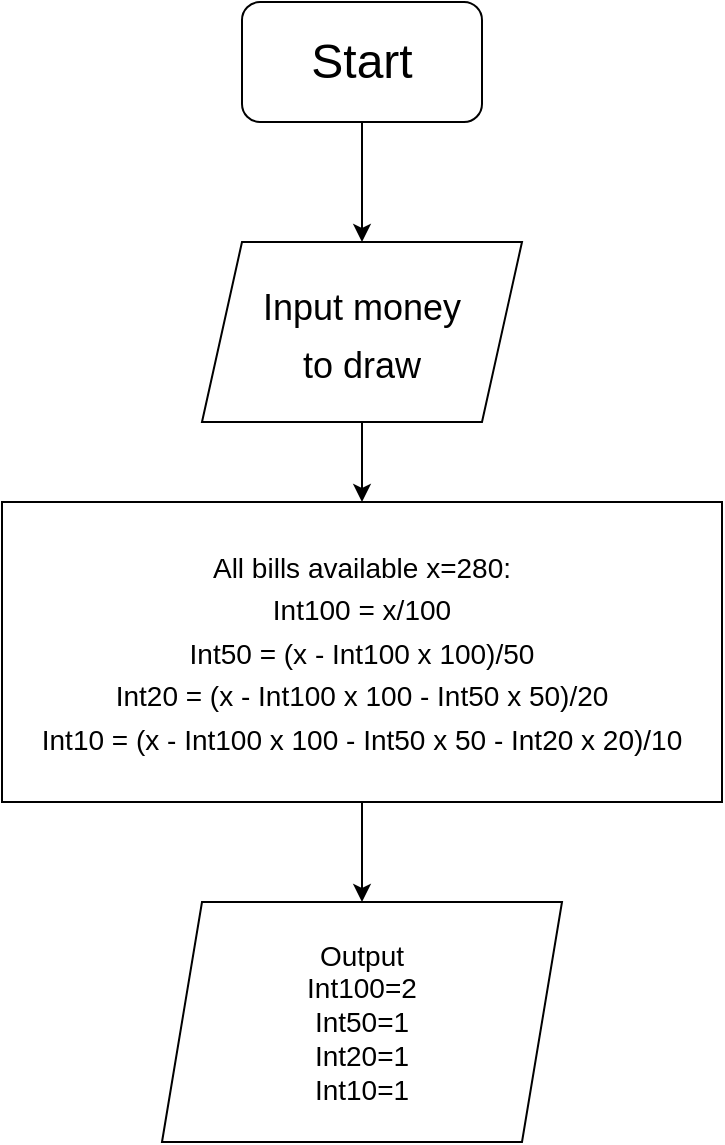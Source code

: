 <mxfile>
    <diagram id="8Bkhpa2wgMbdX9BxAz8O" name="Page-1">
        <mxGraphModel dx="650" dy="647" grid="1" gridSize="10" guides="1" tooltips="1" connect="1" arrows="1" fold="1" page="1" pageScale="1" pageWidth="827" pageHeight="1169" math="0" shadow="0">
            <root>
                <mxCell id="0"/>
                <mxCell id="1" parent="0"/>
                <mxCell id="3" style="edgeStyle=none;html=1;fontSize=24;" edge="1" parent="1" source="2">
                    <mxGeometry relative="1" as="geometry">
                        <mxPoint x="320" y="160" as="targetPoint"/>
                    </mxGeometry>
                </mxCell>
                <mxCell id="2" value="&lt;font style=&quot;font-size: 24px;&quot;&gt;Start&lt;/font&gt;" style="rounded=1;whiteSpace=wrap;html=1;" vertex="1" parent="1">
                    <mxGeometry x="260" y="40" width="120" height="60" as="geometry"/>
                </mxCell>
                <mxCell id="5" style="edgeStyle=none;html=1;fontSize=18;" edge="1" parent="1" source="4" target="6">
                    <mxGeometry relative="1" as="geometry">
                        <mxPoint x="320" y="310" as="targetPoint"/>
                    </mxGeometry>
                </mxCell>
                <mxCell id="4" value="&lt;font style=&quot;font-size: 18px;&quot;&gt;Input money&lt;br&gt;to draw&lt;/font&gt;" style="shape=parallelogram;perimeter=parallelogramPerimeter;whiteSpace=wrap;html=1;fixedSize=1;fontSize=24;" vertex="1" parent="1">
                    <mxGeometry x="240" y="160" width="160" height="90" as="geometry"/>
                </mxCell>
                <mxCell id="7" style="edgeStyle=none;html=1;fontSize=14;" edge="1" parent="1" source="6" target="8">
                    <mxGeometry relative="1" as="geometry">
                        <mxPoint x="320" y="520" as="targetPoint"/>
                    </mxGeometry>
                </mxCell>
                <mxCell id="6" value="&lt;font style=&quot;font-size: 14px;&quot;&gt;All bills available x=280:&lt;br&gt;Int100 = x/100&lt;br&gt;Int50 = (x - Int100 x 100)/50&lt;br&gt;Int20 = (x - Int100 x 100 - Int50 x 50)/20&lt;br&gt;Int10 = (x - Int100 x 100 - Int50 x 50 - Int20 x 20)/10&lt;/font&gt;" style="rounded=0;whiteSpace=wrap;html=1;fontSize=18;" vertex="1" parent="1">
                    <mxGeometry x="140" y="290" width="360" height="150" as="geometry"/>
                </mxCell>
                <mxCell id="8" value="Output&lt;br&gt;Int100=2&lt;br&gt;Int50=1&lt;br&gt;Int20=1&lt;br&gt;Int10=1" style="shape=parallelogram;perimeter=parallelogramPerimeter;whiteSpace=wrap;html=1;fixedSize=1;fontSize=14;" vertex="1" parent="1">
                    <mxGeometry x="220" y="490" width="200" height="120" as="geometry"/>
                </mxCell>
            </root>
        </mxGraphModel>
    </diagram>
</mxfile>